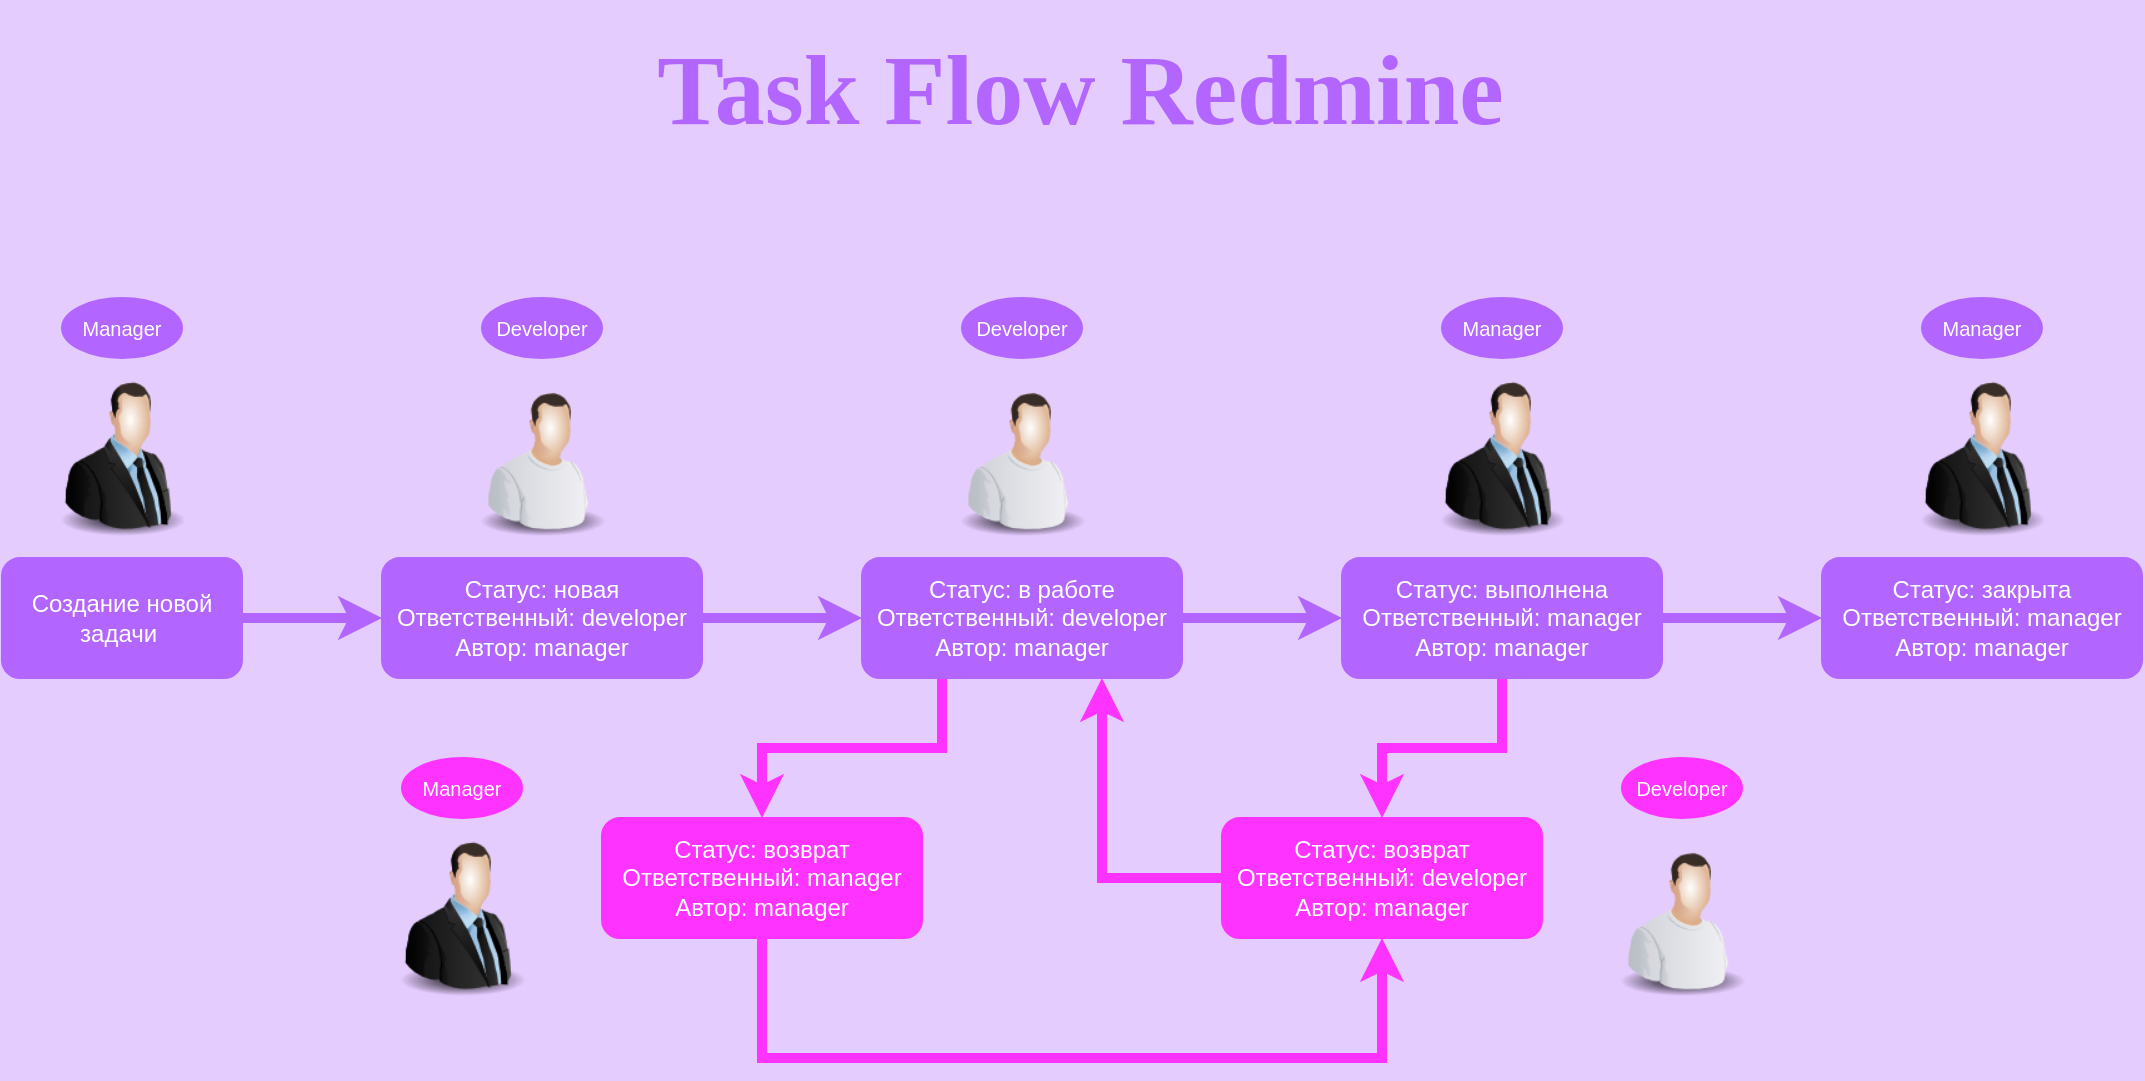 <mxfile version="17.4.5" type="device"><diagram id="vevGHSm7VLV8STJuWUHO" name="Page-1"><mxGraphModel dx="1382" dy="718" grid="1" gridSize="10" guides="1" tooltips="1" connect="1" arrows="1" fold="1" page="1" pageScale="1" pageWidth="1169" pageHeight="827" background="#E5CCFF" math="0" shadow="0"><root><mxCell id="0"/><mxCell id="1" parent="0"/><mxCell id="X0rJfSTQ_4BOTehyOzP3-25" value="" style="image;html=1;image=img/lib/clip_art/people/Suit_Man_128x128.png" vertex="1" parent="1"><mxGeometry x="40" y="320" width="80" height="80" as="geometry"/></mxCell><mxCell id="X0rJfSTQ_4BOTehyOzP3-26" value="" style="image;html=1;image=img/lib/clip_art/people/Worker_Man_128x128.png" vertex="1" parent="1"><mxGeometry x="250" y="320" width="80" height="80" as="geometry"/></mxCell><mxCell id="X0rJfSTQ_4BOTehyOzP3-38" style="edgeStyle=orthogonalEdgeStyle;rounded=0;orthogonalLoop=1;jettySize=auto;html=1;exitX=1;exitY=0.5;exitDx=0;exitDy=0;entryX=0;entryY=0.5;entryDx=0;entryDy=0;fontSize=10;fontColor=#FFFFFF;strokeColor=#B266FF;strokeWidth=5;" edge="1" parent="1" source="X0rJfSTQ_4BOTehyOzP3-30" target="X0rJfSTQ_4BOTehyOzP3-35"><mxGeometry relative="1" as="geometry"/></mxCell><mxCell id="X0rJfSTQ_4BOTehyOzP3-30" value="&lt;font color=&quot;#ffffff&quot;&gt;Создание новой задачи&amp;nbsp;&lt;/font&gt;" style="rounded=1;whiteSpace=wrap;html=1;shadow=0;fillColor=#B266FF;strokeColor=#B266FF;rotation=0;flipV=0;flipH=1;" vertex="1" parent="1"><mxGeometry x="20" y="410" width="120" height="60" as="geometry"/></mxCell><mxCell id="X0rJfSTQ_4BOTehyOzP3-33" value="&lt;font color=&quot;#ffffff&quot;&gt;Manager&lt;/font&gt;" style="ellipse;whiteSpace=wrap;html=1;shadow=0;fontSize=10;fontColor=#00FF80;strokeColor=#B266FF;fillColor=#B266FF;" vertex="1" parent="1"><mxGeometry x="50" y="280" width="60" height="30" as="geometry"/></mxCell><mxCell id="X0rJfSTQ_4BOTehyOzP3-49" style="edgeStyle=orthogonalEdgeStyle;rounded=0;orthogonalLoop=1;jettySize=auto;html=1;exitX=1;exitY=0.5;exitDx=0;exitDy=0;entryX=0;entryY=0.5;entryDx=0;entryDy=0;fontSize=10;fontColor=#FFFFFF;strokeColor=#B266FF;strokeWidth=5;" edge="1" parent="1" source="X0rJfSTQ_4BOTehyOzP3-35" target="X0rJfSTQ_4BOTehyOzP3-39"><mxGeometry relative="1" as="geometry"/></mxCell><mxCell id="X0rJfSTQ_4BOTehyOzP3-35" value="&lt;font color=&quot;#ffffff&quot;&gt;Статус: новая&lt;br&gt;Ответственный: developer&lt;br&gt;Автор: manager&lt;br&gt;&lt;/font&gt;" style="rounded=1;whiteSpace=wrap;html=1;shadow=0;fillColor=#B266FF;strokeColor=#B266FF;rotation=0;flipV=0;flipH=1;" vertex="1" parent="1"><mxGeometry x="210" y="410" width="160" height="60" as="geometry"/></mxCell><mxCell id="X0rJfSTQ_4BOTehyOzP3-36" value="&lt;font color=&quot;#ffffff&quot;&gt;Developer&lt;/font&gt;" style="ellipse;whiteSpace=wrap;html=1;shadow=0;fontSize=10;fontColor=#00FF80;strokeColor=#B266FF;fillColor=#B266FF;" vertex="1" parent="1"><mxGeometry x="260" y="280" width="60" height="30" as="geometry"/></mxCell><mxCell id="X0rJfSTQ_4BOTehyOzP3-37" style="edgeStyle=orthogonalEdgeStyle;rounded=0;orthogonalLoop=1;jettySize=auto;html=1;exitX=0.5;exitY=1;exitDx=0;exitDy=0;fontSize=10;fontColor=#FFFFFF;" edge="1" parent="1" source="X0rJfSTQ_4BOTehyOzP3-36" target="X0rJfSTQ_4BOTehyOzP3-36"><mxGeometry relative="1" as="geometry"/></mxCell><mxCell id="X0rJfSTQ_4BOTehyOzP3-50" style="edgeStyle=orthogonalEdgeStyle;rounded=0;orthogonalLoop=1;jettySize=auto;html=1;exitX=1;exitY=0.5;exitDx=0;exitDy=0;entryX=0;entryY=0.5;entryDx=0;entryDy=0;fontSize=10;fontColor=#FFFFFF;strokeColor=#B266FF;strokeWidth=5;" edge="1" parent="1" source="X0rJfSTQ_4BOTehyOzP3-39" target="X0rJfSTQ_4BOTehyOzP3-40"><mxGeometry relative="1" as="geometry"/></mxCell><mxCell id="X0rJfSTQ_4BOTehyOzP3-69" style="edgeStyle=orthogonalEdgeStyle;rounded=0;orthogonalLoop=1;jettySize=auto;html=1;exitX=0.25;exitY=1;exitDx=0;exitDy=0;entryX=0.5;entryY=0;entryDx=0;entryDy=0;fontSize=10;fontColor=#FFFFFF;strokeColor=#FF33FF;strokeWidth=5;" edge="1" parent="1" source="X0rJfSTQ_4BOTehyOzP3-39" target="X0rJfSTQ_4BOTehyOzP3-64"><mxGeometry relative="1" as="geometry"/></mxCell><mxCell id="X0rJfSTQ_4BOTehyOzP3-39" value="&lt;font color=&quot;#ffffff&quot;&gt;Статус: в работе&lt;br&gt;Ответственный: developer&lt;br&gt;Автор: manager&lt;br&gt;&lt;/font&gt;" style="rounded=1;whiteSpace=wrap;html=1;shadow=0;fillColor=#B266FF;strokeColor=#B266FF;rotation=0;flipV=0;flipH=1;" vertex="1" parent="1"><mxGeometry x="450" y="410" width="160" height="60" as="geometry"/></mxCell><mxCell id="X0rJfSTQ_4BOTehyOzP3-51" style="edgeStyle=orthogonalEdgeStyle;rounded=0;orthogonalLoop=1;jettySize=auto;html=1;exitX=1;exitY=0.5;exitDx=0;exitDy=0;entryX=0;entryY=0.5;entryDx=0;entryDy=0;fontSize=10;fontColor=#FFFFFF;strokeColor=#B266FF;strokeWidth=5;" edge="1" parent="1" source="X0rJfSTQ_4BOTehyOzP3-40" target="X0rJfSTQ_4BOTehyOzP3-41"><mxGeometry relative="1" as="geometry"/></mxCell><mxCell id="X0rJfSTQ_4BOTehyOzP3-63" style="edgeStyle=orthogonalEdgeStyle;rounded=0;orthogonalLoop=1;jettySize=auto;html=1;exitX=0.5;exitY=1;exitDx=0;exitDy=0;fontSize=10;fontColor=#FFFFFF;strokeColor=#FF33FF;strokeWidth=5;" edge="1" parent="1" source="X0rJfSTQ_4BOTehyOzP3-40" target="X0rJfSTQ_4BOTehyOzP3-52"><mxGeometry relative="1" as="geometry"/></mxCell><mxCell id="X0rJfSTQ_4BOTehyOzP3-40" value="&lt;font color=&quot;#ffffff&quot;&gt;Статус: выполнена&lt;br&gt;Ответственный: manager&lt;br&gt;Автор: manager&lt;br&gt;&lt;/font&gt;" style="rounded=1;whiteSpace=wrap;html=1;shadow=0;fillColor=#B266FF;strokeColor=#B266FF;rotation=0;flipV=0;flipH=1;" vertex="1" parent="1"><mxGeometry x="690" y="410" width="160" height="60" as="geometry"/></mxCell><mxCell id="X0rJfSTQ_4BOTehyOzP3-41" value="&lt;font color=&quot;#ffffff&quot;&gt;Статус: закрыта&lt;br&gt;Ответственный: manager&lt;br&gt;Автор: manager&lt;br&gt;&lt;/font&gt;" style="rounded=1;whiteSpace=wrap;html=1;shadow=0;fillColor=#B266FF;strokeColor=#B266FF;rotation=0;flipV=0;flipH=1;" vertex="1" parent="1"><mxGeometry x="930" y="410" width="160" height="60" as="geometry"/></mxCell><mxCell id="X0rJfSTQ_4BOTehyOzP3-42" value="" style="image;html=1;image=img/lib/clip_art/people/Worker_Man_128x128.png" vertex="1" parent="1"><mxGeometry x="490" y="320" width="80" height="80" as="geometry"/></mxCell><mxCell id="X0rJfSTQ_4BOTehyOzP3-43" value="&lt;font color=&quot;#ffffff&quot;&gt;Developer&lt;/font&gt;" style="ellipse;whiteSpace=wrap;html=1;shadow=0;fontSize=10;fontColor=#00FF80;strokeColor=#B266FF;fillColor=#B266FF;" vertex="1" parent="1"><mxGeometry x="500" y="280" width="60" height="30" as="geometry"/></mxCell><mxCell id="X0rJfSTQ_4BOTehyOzP3-44" style="edgeStyle=orthogonalEdgeStyle;rounded=0;orthogonalLoop=1;jettySize=auto;html=1;exitX=0.5;exitY=1;exitDx=0;exitDy=0;fontSize=10;fontColor=#FFFFFF;" edge="1" parent="1" source="X0rJfSTQ_4BOTehyOzP3-43" target="X0rJfSTQ_4BOTehyOzP3-43"><mxGeometry relative="1" as="geometry"/></mxCell><mxCell id="X0rJfSTQ_4BOTehyOzP3-45" value="" style="image;html=1;image=img/lib/clip_art/people/Suit_Man_128x128.png" vertex="1" parent="1"><mxGeometry x="730" y="320" width="80" height="80" as="geometry"/></mxCell><mxCell id="X0rJfSTQ_4BOTehyOzP3-46" value="&lt;font color=&quot;#ffffff&quot;&gt;Manager&lt;/font&gt;" style="ellipse;whiteSpace=wrap;html=1;shadow=0;fontSize=10;fontColor=#00FF80;strokeColor=#B266FF;fillColor=#B266FF;" vertex="1" parent="1"><mxGeometry x="740" y="280" width="60" height="30" as="geometry"/></mxCell><mxCell id="X0rJfSTQ_4BOTehyOzP3-47" value="" style="image;html=1;image=img/lib/clip_art/people/Suit_Man_128x128.png" vertex="1" parent="1"><mxGeometry x="970" y="320" width="80" height="80" as="geometry"/></mxCell><mxCell id="X0rJfSTQ_4BOTehyOzP3-48" value="&lt;font color=&quot;#ffffff&quot;&gt;Manager&lt;/font&gt;" style="ellipse;whiteSpace=wrap;html=1;shadow=0;fontSize=10;fontColor=#00FF80;strokeColor=#B266FF;fillColor=#B266FF;" vertex="1" parent="1"><mxGeometry x="980" y="280" width="60" height="30" as="geometry"/></mxCell><mxCell id="X0rJfSTQ_4BOTehyOzP3-61" value="" style="edgeStyle=orthogonalEdgeStyle;rounded=0;orthogonalLoop=1;jettySize=auto;html=1;fontSize=10;fontColor=#FFFFFF;strokeColor=#FF33FF;strokeWidth=5;entryX=0.75;entryY=1;entryDx=0;entryDy=0;" edge="1" parent="1" source="X0rJfSTQ_4BOTehyOzP3-52" target="X0rJfSTQ_4BOTehyOzP3-39"><mxGeometry relative="1" as="geometry"/></mxCell><mxCell id="X0rJfSTQ_4BOTehyOzP3-52" value="&lt;font color=&quot;#ffffff&quot;&gt;Статус: возврат&lt;br&gt;Ответственный: developer&lt;br&gt;Автор: manager&lt;br&gt;&lt;/font&gt;" style="rounded=1;whiteSpace=wrap;html=1;shadow=0;fillColor=#FF33FF;strokeColor=#FF33FF;rotation=0;flipV=0;flipH=1;" vertex="1" parent="1"><mxGeometry x="630" y="540" width="160" height="60" as="geometry"/></mxCell><mxCell id="X0rJfSTQ_4BOTehyOzP3-57" value="" style="image;html=1;image=img/lib/clip_art/people/Worker_Man_128x128.png;strokeColor=#FF33FF;" vertex="1" parent="1"><mxGeometry x="820" y="550" width="80" height="80" as="geometry"/></mxCell><mxCell id="X0rJfSTQ_4BOTehyOzP3-58" value="&lt;font color=&quot;#ffffff&quot;&gt;Developer&lt;/font&gt;" style="ellipse;whiteSpace=wrap;html=1;shadow=0;fontSize=10;fontColor=#00FF80;strokeColor=#FF33FF;fillColor=#FF33FF;" vertex="1" parent="1"><mxGeometry x="830" y="510" width="60" height="30" as="geometry"/></mxCell><mxCell id="X0rJfSTQ_4BOTehyOzP3-59" style="edgeStyle=orthogonalEdgeStyle;rounded=0;orthogonalLoop=1;jettySize=auto;html=1;exitX=0.5;exitY=1;exitDx=0;exitDy=0;fontSize=10;fontColor=#FFFFFF;strokeColor=#FF33FF;" edge="1" source="X0rJfSTQ_4BOTehyOzP3-58" target="X0rJfSTQ_4BOTehyOzP3-58" parent="1"><mxGeometry relative="1" as="geometry"/></mxCell><mxCell id="X0rJfSTQ_4BOTehyOzP3-70" style="edgeStyle=orthogonalEdgeStyle;rounded=0;orthogonalLoop=1;jettySize=auto;html=1;exitX=0.5;exitY=1;exitDx=0;exitDy=0;entryX=0.5;entryY=1;entryDx=0;entryDy=0;fontSize=10;fontColor=#FFFFFF;strokeColor=#FF33FF;strokeWidth=5;" edge="1" parent="1" source="X0rJfSTQ_4BOTehyOzP3-64" target="X0rJfSTQ_4BOTehyOzP3-52"><mxGeometry relative="1" as="geometry"><Array as="points"><mxPoint x="400" y="660"/><mxPoint x="710" y="660"/></Array></mxGeometry></mxCell><mxCell id="X0rJfSTQ_4BOTehyOzP3-64" value="&lt;font color=&quot;#ffffff&quot;&gt;Статус: возврат&lt;br&gt;Ответственный: manager&lt;br&gt;Автор: manager&lt;br&gt;&lt;/font&gt;" style="rounded=1;whiteSpace=wrap;html=1;shadow=0;fillColor=#FF33FF;strokeColor=#FF33FF;rotation=0;flipV=0;flipH=1;" vertex="1" parent="1"><mxGeometry x="320" y="540" width="160" height="60" as="geometry"/></mxCell><mxCell id="X0rJfSTQ_4BOTehyOzP3-67" value="" style="image;html=1;image=img/lib/clip_art/people/Suit_Man_128x128.png;strokeColor=#FF33FF;" vertex="1" parent="1"><mxGeometry x="210" y="550" width="80" height="80" as="geometry"/></mxCell><mxCell id="X0rJfSTQ_4BOTehyOzP3-68" value="&lt;font color=&quot;#ffffff&quot;&gt;Manager&lt;/font&gt;" style="ellipse;whiteSpace=wrap;html=1;shadow=0;fontSize=10;fontColor=#00FF80;strokeColor=#FF33FF;fillColor=#FF33FF;" vertex="1" parent="1"><mxGeometry x="220" y="510" width="60" height="30" as="geometry"/></mxCell><mxCell id="X0rJfSTQ_4BOTehyOzP3-72" value="&lt;h1&gt;&lt;font style=&quot;font-size: 50px&quot; color=&quot;#b266ff&quot; face=&quot;Verdana&quot;&gt;Task Flow Redmine&amp;nbsp;&lt;/font&gt;&lt;/h1&gt;" style="text;html=1;align=center;verticalAlign=middle;resizable=0;points=[];autosize=1;strokeColor=none;fillColor=none;fontSize=10;fontColor=#FFFFFF;" vertex="1" parent="1"><mxGeometry x="275" y="145" width="580" height="60" as="geometry"/></mxCell></root></mxGraphModel></diagram></mxfile>